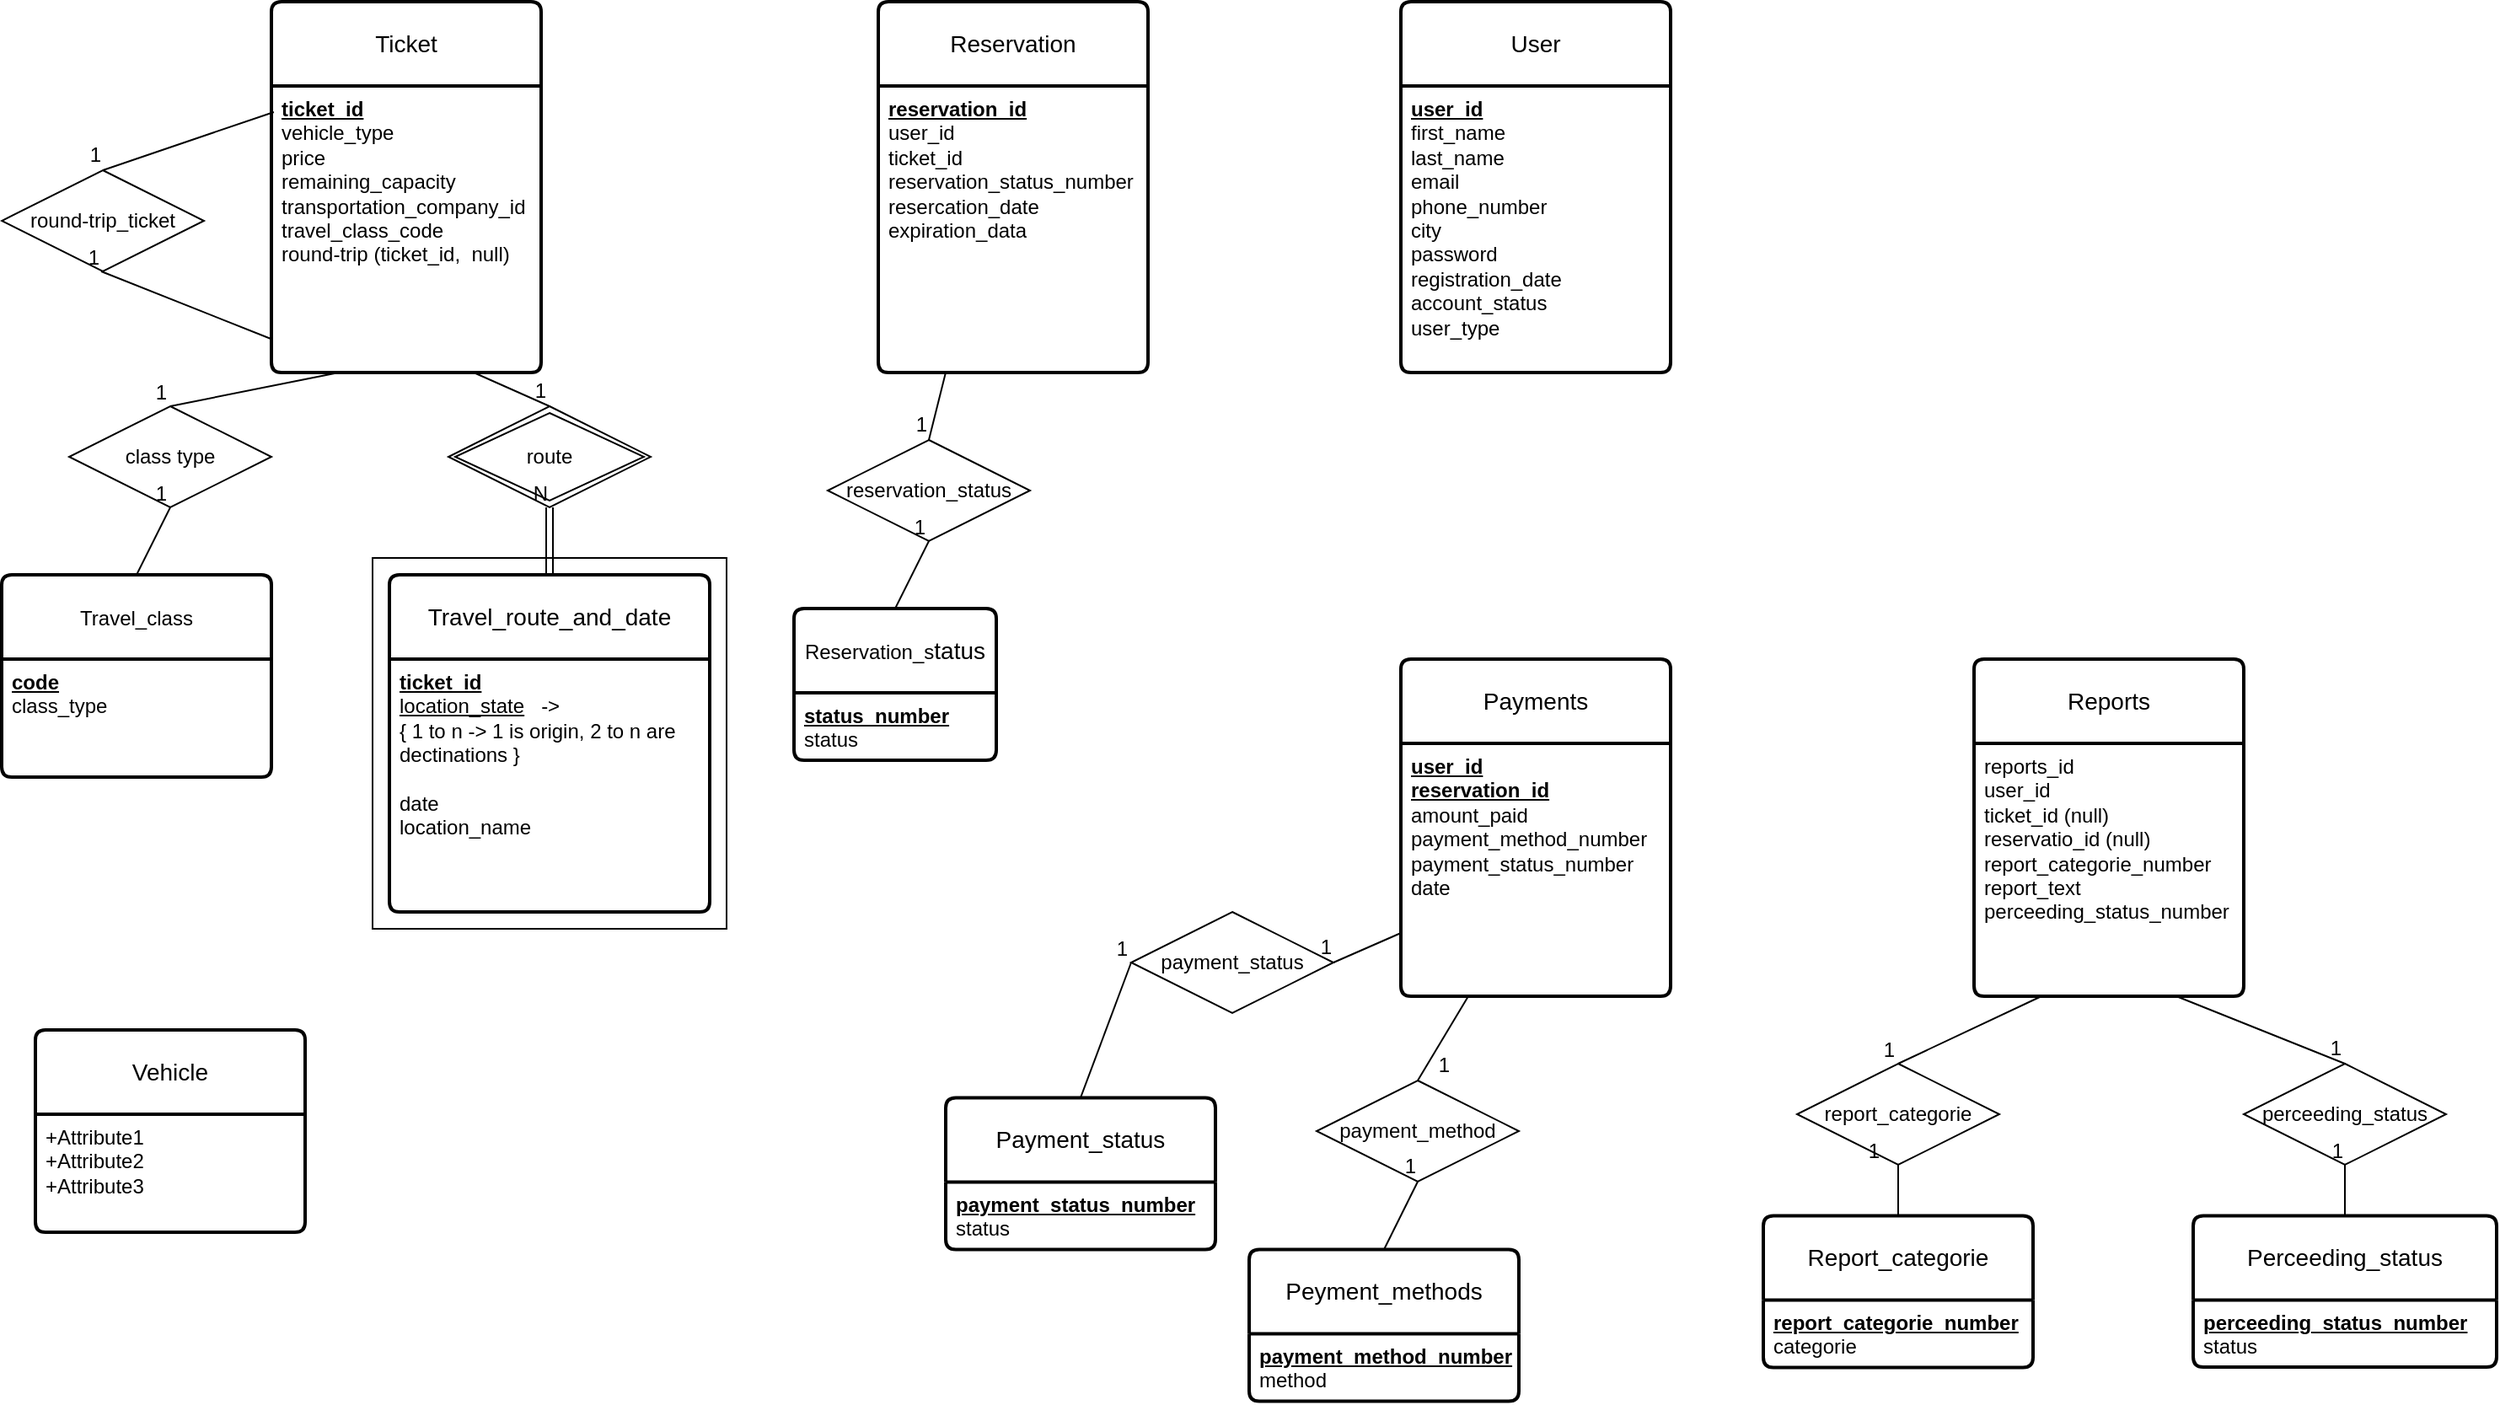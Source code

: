 <mxfile version="26.0.16">
  <diagram name="Page-1" id="peyEibmuPBrEOqCLHU_J">
    <mxGraphModel dx="1056" dy="717" grid="1" gridSize="10" guides="1" tooltips="1" connect="1" arrows="1" fold="1" page="1" pageScale="1" pageWidth="850" pageHeight="1100" math="0" shadow="0">
      <root>
        <mxCell id="0" />
        <mxCell id="1" parent="0" />
        <mxCell id="Ko-V__wU-UTkMVfYC2i_-33" value="" style="rounded=0;whiteSpace=wrap;html=1;" vertex="1" parent="1">
          <mxGeometry x="370" y="340" width="210" height="220" as="geometry" />
        </mxCell>
        <mxCell id="Ko-V__wU-UTkMVfYC2i_-1" value="User" style="swimlane;childLayout=stackLayout;horizontal=1;startSize=50;horizontalStack=0;rounded=1;fontSize=14;fontStyle=0;strokeWidth=2;resizeParent=0;resizeLast=1;shadow=0;dashed=0;align=center;arcSize=4;whiteSpace=wrap;html=1;" vertex="1" parent="1">
          <mxGeometry x="980" y="10" width="160" height="220" as="geometry" />
        </mxCell>
        <mxCell id="Ko-V__wU-UTkMVfYC2i_-2" value="&lt;u&gt;&lt;b&gt;user_id&lt;/b&gt;&lt;/u&gt;&lt;div&gt;first_name&amp;nbsp;&lt;/div&gt;&lt;div&gt;last_name&amp;nbsp;&lt;/div&gt;&lt;div&gt;email&lt;/div&gt;&lt;div&gt;phone_number&lt;/div&gt;&lt;div&gt;city&lt;/div&gt;&lt;div&gt;password&lt;/div&gt;&lt;div&gt;registration_date&lt;/div&gt;&lt;div&gt;account_status&lt;/div&gt;&lt;div&gt;user_type&lt;/div&gt;" style="align=left;strokeColor=none;fillColor=none;spacingLeft=4;spacingRight=4;fontSize=12;verticalAlign=top;resizable=0;rotatable=0;part=1;html=1;whiteSpace=wrap;" vertex="1" parent="Ko-V__wU-UTkMVfYC2i_-1">
          <mxGeometry y="50" width="160" height="170" as="geometry" />
        </mxCell>
        <mxCell id="Ko-V__wU-UTkMVfYC2i_-3" value="Ticket" style="swimlane;childLayout=stackLayout;horizontal=1;startSize=50;horizontalStack=0;rounded=1;fontSize=14;fontStyle=0;strokeWidth=2;resizeParent=0;resizeLast=1;shadow=0;dashed=0;align=center;arcSize=4;whiteSpace=wrap;html=1;" vertex="1" parent="1">
          <mxGeometry x="310" y="10" width="160" height="220" as="geometry" />
        </mxCell>
        <mxCell id="Ko-V__wU-UTkMVfYC2i_-4" value="&lt;b&gt;&lt;u&gt;ticket_id&lt;/u&gt;&lt;/b&gt;&lt;div&gt;vehicle_type&lt;/div&gt;&lt;div&gt;price&lt;/div&gt;&lt;div&gt;remaining_capacity&lt;/div&gt;&lt;div&gt;transportation_company_id&lt;/div&gt;&lt;div&gt;travel_class_code&lt;/div&gt;&lt;div&gt;round-trip (ticket_id,&amp;nbsp; null)&lt;/div&gt;" style="align=left;strokeColor=none;fillColor=none;spacingLeft=4;spacingRight=4;fontSize=12;verticalAlign=top;resizable=0;rotatable=0;part=1;html=1;whiteSpace=wrap;" vertex="1" parent="Ko-V__wU-UTkMVfYC2i_-3">
          <mxGeometry y="50" width="160" height="170" as="geometry" />
        </mxCell>
        <mxCell id="Ko-V__wU-UTkMVfYC2i_-5" value="Travel_route_and_date" style="swimlane;childLayout=stackLayout;horizontal=1;startSize=50;horizontalStack=0;rounded=1;fontSize=14;fontStyle=0;strokeWidth=2;resizeParent=0;resizeLast=1;shadow=0;dashed=0;align=center;arcSize=4;whiteSpace=wrap;html=1;" vertex="1" parent="1">
          <mxGeometry x="380" y="350" width="190" height="200" as="geometry" />
        </mxCell>
        <mxCell id="Ko-V__wU-UTkMVfYC2i_-6" value="&lt;div&gt;&lt;b&gt;&lt;u&gt;ticket_id&lt;/u&gt;&lt;/b&gt;&lt;/div&gt;&lt;div&gt;&lt;u style=&quot;&quot;&gt;location_state&lt;/u&gt;&amp;nbsp; &amp;nbsp;-&amp;gt;&lt;/div&gt;&lt;div&gt;{ 1 to n -&amp;gt; 1 is origin, 2 to n are dectinations }&lt;/div&gt;&lt;div&gt;&lt;br&gt;&lt;/div&gt;&lt;div&gt;date&lt;/div&gt;location_name" style="align=left;strokeColor=none;fillColor=none;spacingLeft=4;spacingRight=4;fontSize=12;verticalAlign=top;resizable=0;rotatable=0;part=1;html=1;whiteSpace=wrap;" vertex="1" parent="Ko-V__wU-UTkMVfYC2i_-5">
          <mxGeometry y="50" width="190" height="150" as="geometry" />
        </mxCell>
        <mxCell id="Ko-V__wU-UTkMVfYC2i_-9" value="&lt;span style=&quot;font-size: 12px; text-align: left;&quot;&gt;Travel_class&lt;/span&gt;" style="swimlane;childLayout=stackLayout;horizontal=1;startSize=50;horizontalStack=0;rounded=1;fontSize=14;fontStyle=0;strokeWidth=2;resizeParent=0;resizeLast=1;shadow=0;dashed=0;align=center;arcSize=4;whiteSpace=wrap;html=1;" vertex="1" parent="1">
          <mxGeometry x="150" y="350" width="160" height="120" as="geometry" />
        </mxCell>
        <mxCell id="Ko-V__wU-UTkMVfYC2i_-10" value="&lt;b&gt;&lt;u&gt;code&lt;/u&gt;&lt;/b&gt;&lt;div&gt;class_type&lt;/div&gt;" style="align=left;strokeColor=none;fillColor=none;spacingLeft=4;spacingRight=4;fontSize=12;verticalAlign=top;resizable=0;rotatable=0;part=1;html=1;whiteSpace=wrap;" vertex="1" parent="Ko-V__wU-UTkMVfYC2i_-9">
          <mxGeometry y="50" width="160" height="70" as="geometry" />
        </mxCell>
        <mxCell id="Ko-V__wU-UTkMVfYC2i_-11" value="route" style="shape=rhombus;double=1;perimeter=rhombusPerimeter;whiteSpace=wrap;html=1;align=center;" vertex="1" parent="1">
          <mxGeometry x="415" y="250" width="120" height="60" as="geometry" />
        </mxCell>
        <mxCell id="Ko-V__wU-UTkMVfYC2i_-16" value="round-trip_ticket" style="shape=rhombus;perimeter=rhombusPerimeter;whiteSpace=wrap;html=1;align=center;" vertex="1" parent="1">
          <mxGeometry x="150" y="110" width="120" height="60" as="geometry" />
        </mxCell>
        <mxCell id="Ko-V__wU-UTkMVfYC2i_-17" value="" style="endArrow=none;html=1;rounded=0;entryX=0.5;entryY=1;entryDx=0;entryDy=0;exitX=0.006;exitY=0.883;exitDx=0;exitDy=0;exitPerimeter=0;" edge="1" parent="1">
          <mxGeometry relative="1" as="geometry">
            <mxPoint x="310.0" y="210.11" as="sourcePoint" />
            <mxPoint x="209.04" y="170" as="targetPoint" />
          </mxGeometry>
        </mxCell>
        <mxCell id="Ko-V__wU-UTkMVfYC2i_-18" value="1" style="resizable=0;html=1;whiteSpace=wrap;align=right;verticalAlign=bottom;" connectable="0" vertex="1" parent="Ko-V__wU-UTkMVfYC2i_-17">
          <mxGeometry x="1" relative="1" as="geometry" />
        </mxCell>
        <mxCell id="Ko-V__wU-UTkMVfYC2i_-19" value="" style="endArrow=none;html=1;rounded=0;entryX=0.5;entryY=0;entryDx=0;entryDy=0;exitX=0.009;exitY=0.091;exitDx=0;exitDy=0;exitPerimeter=0;" edge="1" parent="1" source="Ko-V__wU-UTkMVfYC2i_-4" target="Ko-V__wU-UTkMVfYC2i_-16">
          <mxGeometry relative="1" as="geometry">
            <mxPoint x="330" y="300" as="sourcePoint" />
            <mxPoint x="490" y="300" as="targetPoint" />
          </mxGeometry>
        </mxCell>
        <mxCell id="Ko-V__wU-UTkMVfYC2i_-20" value="1" style="resizable=0;html=1;whiteSpace=wrap;align=right;verticalAlign=bottom;" connectable="0" vertex="1" parent="Ko-V__wU-UTkMVfYC2i_-19">
          <mxGeometry x="1" relative="1" as="geometry" />
        </mxCell>
        <mxCell id="Ko-V__wU-UTkMVfYC2i_-21" value="class type" style="shape=rhombus;perimeter=rhombusPerimeter;whiteSpace=wrap;html=1;align=center;" vertex="1" parent="1">
          <mxGeometry x="190" y="250" width="120" height="60" as="geometry" />
        </mxCell>
        <mxCell id="Ko-V__wU-UTkMVfYC2i_-22" value="" style="endArrow=none;html=1;rounded=0;entryX=0.5;entryY=0;entryDx=0;entryDy=0;exitX=0.25;exitY=1;exitDx=0;exitDy=0;" edge="1" parent="1" source="Ko-V__wU-UTkMVfYC2i_-4" target="Ko-V__wU-UTkMVfYC2i_-21">
          <mxGeometry relative="1" as="geometry">
            <mxPoint x="330" y="300" as="sourcePoint" />
            <mxPoint x="490" y="300" as="targetPoint" />
          </mxGeometry>
        </mxCell>
        <mxCell id="Ko-V__wU-UTkMVfYC2i_-23" value="1" style="resizable=0;html=1;whiteSpace=wrap;align=right;verticalAlign=bottom;" connectable="0" vertex="1" parent="Ko-V__wU-UTkMVfYC2i_-22">
          <mxGeometry x="1" relative="1" as="geometry" />
        </mxCell>
        <mxCell id="Ko-V__wU-UTkMVfYC2i_-24" value="" style="endArrow=none;html=1;rounded=0;exitX=0.5;exitY=0;exitDx=0;exitDy=0;entryX=0.5;entryY=1;entryDx=0;entryDy=0;" edge="1" parent="1" source="Ko-V__wU-UTkMVfYC2i_-9" target="Ko-V__wU-UTkMVfYC2i_-21">
          <mxGeometry relative="1" as="geometry">
            <mxPoint x="330" y="300" as="sourcePoint" />
            <mxPoint x="490" y="300" as="targetPoint" />
          </mxGeometry>
        </mxCell>
        <mxCell id="Ko-V__wU-UTkMVfYC2i_-25" value="1" style="resizable=0;html=1;whiteSpace=wrap;align=right;verticalAlign=bottom;" connectable="0" vertex="1" parent="Ko-V__wU-UTkMVfYC2i_-24">
          <mxGeometry x="1" relative="1" as="geometry" />
        </mxCell>
        <mxCell id="Ko-V__wU-UTkMVfYC2i_-26" value="" style="endArrow=none;html=1;rounded=0;entryX=0.5;entryY=0;entryDx=0;entryDy=0;exitX=0.75;exitY=1;exitDx=0;exitDy=0;" edge="1" parent="1" source="Ko-V__wU-UTkMVfYC2i_-4" target="Ko-V__wU-UTkMVfYC2i_-11">
          <mxGeometry relative="1" as="geometry">
            <mxPoint x="330" y="300" as="sourcePoint" />
            <mxPoint x="490" y="300" as="targetPoint" />
          </mxGeometry>
        </mxCell>
        <mxCell id="Ko-V__wU-UTkMVfYC2i_-27" value="1" style="resizable=0;html=1;whiteSpace=wrap;align=right;verticalAlign=bottom;" connectable="0" vertex="1" parent="Ko-V__wU-UTkMVfYC2i_-26">
          <mxGeometry x="1" relative="1" as="geometry" />
        </mxCell>
        <mxCell id="Ko-V__wU-UTkMVfYC2i_-30" value="" style="shape=link;html=1;rounded=0;exitX=0.5;exitY=0;exitDx=0;exitDy=0;entryX=0.5;entryY=1;entryDx=0;entryDy=0;" edge="1" parent="1" source="Ko-V__wU-UTkMVfYC2i_-5" target="Ko-V__wU-UTkMVfYC2i_-11">
          <mxGeometry relative="1" as="geometry">
            <mxPoint x="550" y="300" as="sourcePoint" />
            <mxPoint x="710" y="300" as="targetPoint" />
          </mxGeometry>
        </mxCell>
        <mxCell id="Ko-V__wU-UTkMVfYC2i_-31" value="N" style="resizable=0;html=1;whiteSpace=wrap;align=right;verticalAlign=bottom;" connectable="0" vertex="1" parent="Ko-V__wU-UTkMVfYC2i_-30">
          <mxGeometry x="1" relative="1" as="geometry" />
        </mxCell>
        <mxCell id="Ko-V__wU-UTkMVfYC2i_-35" value="Reservation" style="swimlane;childLayout=stackLayout;horizontal=1;startSize=50;horizontalStack=0;rounded=1;fontSize=14;fontStyle=0;strokeWidth=2;resizeParent=0;resizeLast=1;shadow=0;dashed=0;align=center;arcSize=4;whiteSpace=wrap;html=1;" vertex="1" parent="1">
          <mxGeometry x="670" y="10" width="160" height="220" as="geometry" />
        </mxCell>
        <mxCell id="Ko-V__wU-UTkMVfYC2i_-36" value="&lt;div&gt;&lt;u&gt;&lt;b&gt;reservation_id&lt;/b&gt;&lt;/u&gt;&lt;/div&gt;user_id&lt;div&gt;ticket_id&lt;/div&gt;&lt;div&gt;reservation_status_number&lt;/div&gt;&lt;div&gt;resercation_date&lt;/div&gt;&lt;div&gt;expiration_data&lt;/div&gt;" style="align=left;strokeColor=none;fillColor=none;spacingLeft=4;spacingRight=4;fontSize=12;verticalAlign=top;resizable=0;rotatable=0;part=1;html=1;whiteSpace=wrap;" vertex="1" parent="Ko-V__wU-UTkMVfYC2i_-35">
          <mxGeometry y="50" width="160" height="170" as="geometry" />
        </mxCell>
        <mxCell id="Ko-V__wU-UTkMVfYC2i_-37" value="reservation_status" style="shape=rhombus;perimeter=rhombusPerimeter;whiteSpace=wrap;html=1;align=center;" vertex="1" parent="1">
          <mxGeometry x="640" y="270" width="120" height="60" as="geometry" />
        </mxCell>
        <mxCell id="Ko-V__wU-UTkMVfYC2i_-38" value="&lt;span style=&quot;font-size: 12px;&quot;&gt;Reservation_s&lt;/span&gt;tatus" style="swimlane;childLayout=stackLayout;horizontal=1;startSize=50;horizontalStack=0;rounded=1;fontSize=14;fontStyle=0;strokeWidth=2;resizeParent=0;resizeLast=1;shadow=0;dashed=0;align=center;arcSize=4;whiteSpace=wrap;html=1;" vertex="1" parent="1">
          <mxGeometry x="620" y="370" width="120" height="90" as="geometry" />
        </mxCell>
        <mxCell id="Ko-V__wU-UTkMVfYC2i_-39" value="&lt;b&gt;&lt;u&gt;status_number&lt;/u&gt;&lt;/b&gt;&lt;div&gt;status&lt;/div&gt;" style="align=left;strokeColor=none;fillColor=none;spacingLeft=4;spacingRight=4;fontSize=12;verticalAlign=top;resizable=0;rotatable=0;part=1;html=1;whiteSpace=wrap;" vertex="1" parent="Ko-V__wU-UTkMVfYC2i_-38">
          <mxGeometry y="50" width="120" height="40" as="geometry" />
        </mxCell>
        <mxCell id="Ko-V__wU-UTkMVfYC2i_-40" value="" style="endArrow=none;html=1;rounded=0;exitX=0.5;exitY=0;exitDx=0;exitDy=0;entryX=0.5;entryY=1;entryDx=0;entryDy=0;" edge="1" parent="1" source="Ko-V__wU-UTkMVfYC2i_-38" target="Ko-V__wU-UTkMVfYC2i_-37">
          <mxGeometry relative="1" as="geometry">
            <mxPoint x="660" y="348.82" as="sourcePoint" />
            <mxPoint x="820" y="348.82" as="targetPoint" />
          </mxGeometry>
        </mxCell>
        <mxCell id="Ko-V__wU-UTkMVfYC2i_-41" value="1" style="resizable=0;html=1;whiteSpace=wrap;align=right;verticalAlign=bottom;" connectable="0" vertex="1" parent="Ko-V__wU-UTkMVfYC2i_-40">
          <mxGeometry x="1" relative="1" as="geometry" />
        </mxCell>
        <mxCell id="Ko-V__wU-UTkMVfYC2i_-44" value="" style="endArrow=none;html=1;rounded=0;entryX=0.5;entryY=0;entryDx=0;entryDy=0;exitX=0.25;exitY=1;exitDx=0;exitDy=0;" edge="1" parent="1" source="Ko-V__wU-UTkMVfYC2i_-36" target="Ko-V__wU-UTkMVfYC2i_-37">
          <mxGeometry relative="1" as="geometry">
            <mxPoint x="560" y="248.82" as="sourcePoint" />
            <mxPoint x="720" y="248.82" as="targetPoint" />
          </mxGeometry>
        </mxCell>
        <mxCell id="Ko-V__wU-UTkMVfYC2i_-45" value="1" style="resizable=0;html=1;whiteSpace=wrap;align=right;verticalAlign=bottom;" connectable="0" vertex="1" parent="Ko-V__wU-UTkMVfYC2i_-44">
          <mxGeometry x="1" relative="1" as="geometry" />
        </mxCell>
        <mxCell id="Ko-V__wU-UTkMVfYC2i_-46" value="Payments" style="swimlane;childLayout=stackLayout;horizontal=1;startSize=50;horizontalStack=0;rounded=1;fontSize=14;fontStyle=0;strokeWidth=2;resizeParent=0;resizeLast=1;shadow=0;dashed=0;align=center;arcSize=4;whiteSpace=wrap;html=1;" vertex="1" parent="1">
          <mxGeometry x="980" y="400" width="160" height="200" as="geometry" />
        </mxCell>
        <mxCell id="Ko-V__wU-UTkMVfYC2i_-47" value="&lt;b&gt;&lt;u&gt;user_id&lt;/u&gt;&lt;/b&gt;&lt;div&gt;&lt;b&gt;&lt;u&gt;reservation_id&lt;/u&gt;&lt;/b&gt;&lt;/div&gt;&lt;div&gt;amount_paid&lt;/div&gt;&lt;div&gt;payment_method_number&lt;/div&gt;&lt;div&gt;payment_status_number&lt;/div&gt;&lt;div&gt;date&lt;/div&gt;" style="align=left;strokeColor=none;fillColor=none;spacingLeft=4;spacingRight=4;fontSize=12;verticalAlign=top;resizable=0;rotatable=0;part=1;html=1;whiteSpace=wrap;" vertex="1" parent="Ko-V__wU-UTkMVfYC2i_-46">
          <mxGeometry y="50" width="160" height="150" as="geometry" />
        </mxCell>
        <mxCell id="Ko-V__wU-UTkMVfYC2i_-50" value="payment_method" style="shape=rhombus;perimeter=rhombusPerimeter;whiteSpace=wrap;html=1;align=center;" vertex="1" parent="1">
          <mxGeometry x="930" y="650" width="120" height="60" as="geometry" />
        </mxCell>
        <mxCell id="Ko-V__wU-UTkMVfYC2i_-51" value="Peyment_methods" style="swimlane;childLayout=stackLayout;horizontal=1;startSize=50;horizontalStack=0;rounded=1;fontSize=14;fontStyle=0;strokeWidth=2;resizeParent=0;resizeLast=1;shadow=0;dashed=0;align=center;arcSize=4;whiteSpace=wrap;html=1;" vertex="1" parent="1">
          <mxGeometry x="890" y="750.22" width="160" height="90" as="geometry" />
        </mxCell>
        <mxCell id="Ko-V__wU-UTkMVfYC2i_-52" value="&lt;div&gt;&lt;b&gt;&lt;u&gt;payment_method_number&lt;/u&gt;&lt;/b&gt;&lt;/div&gt;&lt;div&gt;method&lt;/div&gt;" style="align=left;strokeColor=none;fillColor=none;spacingLeft=4;spacingRight=4;fontSize=12;verticalAlign=top;resizable=0;rotatable=0;part=1;html=1;whiteSpace=wrap;" vertex="1" parent="Ko-V__wU-UTkMVfYC2i_-51">
          <mxGeometry y="50" width="160" height="40" as="geometry" />
        </mxCell>
        <mxCell id="Ko-V__wU-UTkMVfYC2i_-53" value="" style="endArrow=none;html=1;rounded=0;exitX=0.5;exitY=0;exitDx=0;exitDy=0;entryX=0.5;entryY=1;entryDx=0;entryDy=0;" edge="1" parent="1" source="Ko-V__wU-UTkMVfYC2i_-51" target="Ko-V__wU-UTkMVfYC2i_-50">
          <mxGeometry relative="1" as="geometry">
            <mxPoint x="970" y="729.04" as="sourcePoint" />
            <mxPoint x="1130" y="729.04" as="targetPoint" />
          </mxGeometry>
        </mxCell>
        <mxCell id="Ko-V__wU-UTkMVfYC2i_-54" value="1" style="resizable=0;html=1;whiteSpace=wrap;align=right;verticalAlign=bottom;" connectable="0" vertex="1" parent="Ko-V__wU-UTkMVfYC2i_-53">
          <mxGeometry x="1" relative="1" as="geometry" />
        </mxCell>
        <mxCell id="Ko-V__wU-UTkMVfYC2i_-55" value="1" style="resizable=0;html=1;whiteSpace=wrap;align=right;verticalAlign=bottom;" connectable="0" vertex="1" parent="1">
          <mxGeometry x="1010.056" y="649.996" as="geometry" />
        </mxCell>
        <mxCell id="Ko-V__wU-UTkMVfYC2i_-56" value="" style="endArrow=none;html=1;rounded=0;entryX=0.5;entryY=0;entryDx=0;entryDy=0;exitX=0.25;exitY=1;exitDx=0;exitDy=0;" edge="1" parent="1" source="Ko-V__wU-UTkMVfYC2i_-47" target="Ko-V__wU-UTkMVfYC2i_-50">
          <mxGeometry relative="1" as="geometry">
            <mxPoint x="640" y="650" as="sourcePoint" />
            <mxPoint x="800" y="650" as="targetPoint" />
          </mxGeometry>
        </mxCell>
        <mxCell id="Ko-V__wU-UTkMVfYC2i_-66" value="payment_status" style="shape=rhombus;perimeter=rhombusPerimeter;whiteSpace=wrap;html=1;align=center;" vertex="1" parent="1">
          <mxGeometry x="820" y="550" width="120" height="60" as="geometry" />
        </mxCell>
        <mxCell id="Ko-V__wU-UTkMVfYC2i_-67" value="Payment_status" style="swimlane;childLayout=stackLayout;horizontal=1;startSize=50;horizontalStack=0;rounded=1;fontSize=14;fontStyle=0;strokeWidth=2;resizeParent=0;resizeLast=1;shadow=0;dashed=0;align=center;arcSize=4;whiteSpace=wrap;html=1;" vertex="1" parent="1">
          <mxGeometry x="710" y="660.22" width="160" height="90" as="geometry" />
        </mxCell>
        <mxCell id="Ko-V__wU-UTkMVfYC2i_-68" value="&lt;div&gt;&lt;b&gt;&lt;u&gt;payment_status_number&lt;/u&gt;&lt;/b&gt;&lt;/div&gt;&lt;div&gt;status&lt;/div&gt;" style="align=left;strokeColor=none;fillColor=none;spacingLeft=4;spacingRight=4;fontSize=12;verticalAlign=top;resizable=0;rotatable=0;part=1;html=1;whiteSpace=wrap;" vertex="1" parent="Ko-V__wU-UTkMVfYC2i_-67">
          <mxGeometry y="50" width="160" height="40" as="geometry" />
        </mxCell>
        <mxCell id="Ko-V__wU-UTkMVfYC2i_-69" value="" style="endArrow=none;html=1;rounded=0;exitX=0.5;exitY=0;exitDx=0;exitDy=0;entryX=0;entryY=0.5;entryDx=0;entryDy=0;" edge="1" parent="1" source="Ko-V__wU-UTkMVfYC2i_-67" target="Ko-V__wU-UTkMVfYC2i_-66">
          <mxGeometry relative="1" as="geometry">
            <mxPoint x="790" y="639.04" as="sourcePoint" />
            <mxPoint x="950" y="639.04" as="targetPoint" />
          </mxGeometry>
        </mxCell>
        <mxCell id="Ko-V__wU-UTkMVfYC2i_-70" value="1" style="resizable=0;html=1;whiteSpace=wrap;align=right;verticalAlign=bottom;" connectable="0" vertex="1" parent="Ko-V__wU-UTkMVfYC2i_-69">
          <mxGeometry x="1" relative="1" as="geometry" />
        </mxCell>
        <mxCell id="Ko-V__wU-UTkMVfYC2i_-72" value="" style="endArrow=none;html=1;rounded=0;entryX=1;entryY=0.5;entryDx=0;entryDy=0;exitX=0;exitY=0.75;exitDx=0;exitDy=0;" edge="1" parent="1" source="Ko-V__wU-UTkMVfYC2i_-47" target="Ko-V__wU-UTkMVfYC2i_-66">
          <mxGeometry relative="1" as="geometry">
            <mxPoint x="640" y="650" as="sourcePoint" />
            <mxPoint x="800" y="650" as="targetPoint" />
          </mxGeometry>
        </mxCell>
        <mxCell id="Ko-V__wU-UTkMVfYC2i_-73" value="1" style="resizable=0;html=1;whiteSpace=wrap;align=right;verticalAlign=bottom;" connectable="0" vertex="1" parent="Ko-V__wU-UTkMVfYC2i_-72">
          <mxGeometry x="1" relative="1" as="geometry" />
        </mxCell>
        <mxCell id="Ko-V__wU-UTkMVfYC2i_-74" value="Reports" style="swimlane;childLayout=stackLayout;horizontal=1;startSize=50;horizontalStack=0;rounded=1;fontSize=14;fontStyle=0;strokeWidth=2;resizeParent=0;resizeLast=1;shadow=0;dashed=0;align=center;arcSize=4;whiteSpace=wrap;html=1;" vertex="1" parent="1">
          <mxGeometry x="1320" y="400" width="160" height="200" as="geometry" />
        </mxCell>
        <mxCell id="Ko-V__wU-UTkMVfYC2i_-75" value="reports_id&lt;div&gt;user_id&lt;/div&gt;&lt;div&gt;ticket_id (null)&lt;/div&gt;&lt;div&gt;reservatio_id (null)&lt;/div&gt;&lt;div&gt;report_categorie_number&lt;/div&gt;&lt;div&gt;report_text&amp;nbsp;&lt;/div&gt;&lt;div&gt;perceeding_status_number&lt;/div&gt;" style="align=left;strokeColor=none;fillColor=none;spacingLeft=4;spacingRight=4;fontSize=12;verticalAlign=top;resizable=0;rotatable=0;part=1;html=1;whiteSpace=wrap;" vertex="1" parent="Ko-V__wU-UTkMVfYC2i_-74">
          <mxGeometry y="50" width="160" height="150" as="geometry" />
        </mxCell>
        <mxCell id="Ko-V__wU-UTkMVfYC2i_-76" value="report_categorie" style="shape=rhombus;perimeter=rhombusPerimeter;whiteSpace=wrap;html=1;align=center;" vertex="1" parent="1">
          <mxGeometry x="1215" y="640" width="120" height="60" as="geometry" />
        </mxCell>
        <mxCell id="Ko-V__wU-UTkMVfYC2i_-77" value="&lt;font&gt;Report_categorie&lt;/font&gt;" style="swimlane;childLayout=stackLayout;horizontal=1;startSize=50;horizontalStack=0;rounded=1;fontSize=14;fontStyle=0;strokeWidth=2;resizeParent=0;resizeLast=1;shadow=0;dashed=0;align=center;arcSize=4;whiteSpace=wrap;html=1;" vertex="1" parent="1">
          <mxGeometry x="1195" y="730.24" width="160" height="90" as="geometry" />
        </mxCell>
        <mxCell id="Ko-V__wU-UTkMVfYC2i_-78" value="&lt;div&gt;&lt;b&gt;&lt;u&gt;report_categorie_number&lt;/u&gt;&lt;/b&gt;&lt;/div&gt;&lt;div&gt;categorie&lt;/div&gt;" style="align=left;strokeColor=none;fillColor=none;spacingLeft=4;spacingRight=4;fontSize=12;verticalAlign=top;resizable=0;rotatable=0;part=1;html=1;whiteSpace=wrap;" vertex="1" parent="Ko-V__wU-UTkMVfYC2i_-77">
          <mxGeometry y="50" width="160" height="40" as="geometry" />
        </mxCell>
        <mxCell id="Ko-V__wU-UTkMVfYC2i_-79" value="" style="endArrow=none;html=1;rounded=0;exitX=0.5;exitY=0;exitDx=0;exitDy=0;entryX=0.5;entryY=1;entryDx=0;entryDy=0;" edge="1" parent="1" source="Ko-V__wU-UTkMVfYC2i_-77" target="Ko-V__wU-UTkMVfYC2i_-76">
          <mxGeometry relative="1" as="geometry">
            <mxPoint x="1300" y="719.04" as="sourcePoint" />
            <mxPoint x="1460" y="719.04" as="targetPoint" />
          </mxGeometry>
        </mxCell>
        <mxCell id="Ko-V__wU-UTkMVfYC2i_-80" value="1" style="resizable=0;html=1;whiteSpace=wrap;align=right;verticalAlign=bottom;" connectable="0" vertex="1" parent="Ko-V__wU-UTkMVfYC2i_-79">
          <mxGeometry x="1" relative="1" as="geometry">
            <mxPoint x="-10" as="offset" />
          </mxGeometry>
        </mxCell>
        <mxCell id="Ko-V__wU-UTkMVfYC2i_-82" value="" style="endArrow=none;html=1;rounded=0;entryX=0.5;entryY=0;entryDx=0;entryDy=0;exitX=0.25;exitY=1;exitDx=0;exitDy=0;" edge="1" parent="1" source="Ko-V__wU-UTkMVfYC2i_-75" target="Ko-V__wU-UTkMVfYC2i_-76">
          <mxGeometry relative="1" as="geometry">
            <mxPoint x="1270" y="520" as="sourcePoint" />
            <mxPoint x="1430" y="520" as="targetPoint" />
          </mxGeometry>
        </mxCell>
        <mxCell id="Ko-V__wU-UTkMVfYC2i_-83" value="1" style="resizable=0;html=1;whiteSpace=wrap;align=right;verticalAlign=bottom;" connectable="0" vertex="1" parent="Ko-V__wU-UTkMVfYC2i_-82">
          <mxGeometry x="1" relative="1" as="geometry" />
        </mxCell>
        <mxCell id="Ko-V__wU-UTkMVfYC2i_-98" value="&lt;span style=&quot;text-align: left;&quot;&gt;perceeding_status&lt;/span&gt;" style="shape=rhombus;perimeter=rhombusPerimeter;whiteSpace=wrap;html=1;align=center;" vertex="1" parent="1">
          <mxGeometry x="1480" y="640" width="120" height="60" as="geometry" />
        </mxCell>
        <mxCell id="Ko-V__wU-UTkMVfYC2i_-99" value="&lt;span style=&quot;text-align: left;&quot;&gt;&lt;font&gt;Perceeding_status&lt;/font&gt;&lt;/span&gt;" style="swimlane;childLayout=stackLayout;horizontal=1;startSize=50;horizontalStack=0;rounded=1;fontSize=14;fontStyle=0;strokeWidth=2;resizeParent=0;resizeLast=1;shadow=0;dashed=0;align=center;arcSize=4;whiteSpace=wrap;html=1;" vertex="1" parent="1">
          <mxGeometry x="1450" y="730.24" width="180" height="89.76" as="geometry" />
        </mxCell>
        <mxCell id="Ko-V__wU-UTkMVfYC2i_-100" value="&lt;u&gt;&lt;b&gt;perceeding_status_number&lt;/b&gt;&lt;/u&gt;&lt;div&gt;status&lt;/div&gt;" style="align=left;strokeColor=none;fillColor=none;spacingLeft=4;spacingRight=4;fontSize=12;verticalAlign=top;resizable=0;rotatable=0;part=1;html=1;whiteSpace=wrap;" vertex="1" parent="Ko-V__wU-UTkMVfYC2i_-99">
          <mxGeometry y="50" width="180" height="39.76" as="geometry" />
        </mxCell>
        <mxCell id="Ko-V__wU-UTkMVfYC2i_-101" value="" style="endArrow=none;html=1;rounded=0;entryX=0.5;entryY=0;entryDx=0;entryDy=0;exitX=0.75;exitY=1;exitDx=0;exitDy=0;" edge="1" parent="1" source="Ko-V__wU-UTkMVfYC2i_-75" target="Ko-V__wU-UTkMVfYC2i_-98">
          <mxGeometry relative="1" as="geometry">
            <mxPoint x="1280" y="640" as="sourcePoint" />
            <mxPoint x="1440" y="640" as="targetPoint" />
          </mxGeometry>
        </mxCell>
        <mxCell id="Ko-V__wU-UTkMVfYC2i_-102" value="1" style="resizable=0;html=1;whiteSpace=wrap;align=right;verticalAlign=bottom;" connectable="0" vertex="1" parent="Ko-V__wU-UTkMVfYC2i_-101">
          <mxGeometry x="1" relative="1" as="geometry" />
        </mxCell>
        <mxCell id="Ko-V__wU-UTkMVfYC2i_-103" value="" style="endArrow=none;html=1;rounded=0;entryX=0.5;entryY=1;entryDx=0;entryDy=0;exitX=0.5;exitY=0;exitDx=0;exitDy=0;" edge="1" parent="1" source="Ko-V__wU-UTkMVfYC2i_-99" target="Ko-V__wU-UTkMVfYC2i_-98">
          <mxGeometry relative="1" as="geometry">
            <mxPoint x="1490" y="710" as="sourcePoint" />
            <mxPoint x="1440" y="640" as="targetPoint" />
          </mxGeometry>
        </mxCell>
        <mxCell id="Ko-V__wU-UTkMVfYC2i_-104" value="1" style="resizable=0;html=1;whiteSpace=wrap;align=right;verticalAlign=bottom;" connectable="0" vertex="1" parent="Ko-V__wU-UTkMVfYC2i_-103">
          <mxGeometry x="1" relative="1" as="geometry" />
        </mxCell>
        <mxCell id="Ko-V__wU-UTkMVfYC2i_-106" value="Vehicle" style="swimlane;childLayout=stackLayout;horizontal=1;startSize=50;horizontalStack=0;rounded=1;fontSize=14;fontStyle=0;strokeWidth=2;resizeParent=0;resizeLast=1;shadow=0;dashed=0;align=center;arcSize=4;whiteSpace=wrap;html=1;" vertex="1" parent="1">
          <mxGeometry x="170" y="620" width="160" height="120" as="geometry" />
        </mxCell>
        <mxCell id="Ko-V__wU-UTkMVfYC2i_-107" value="+Attribute1&#xa;+Attribute2&#xa;+Attribute3" style="align=left;strokeColor=none;fillColor=none;spacingLeft=4;spacingRight=4;fontSize=12;verticalAlign=top;resizable=0;rotatable=0;part=1;html=1;whiteSpace=wrap;" vertex="1" parent="Ko-V__wU-UTkMVfYC2i_-106">
          <mxGeometry y="50" width="160" height="70" as="geometry" />
        </mxCell>
      </root>
    </mxGraphModel>
  </diagram>
</mxfile>
